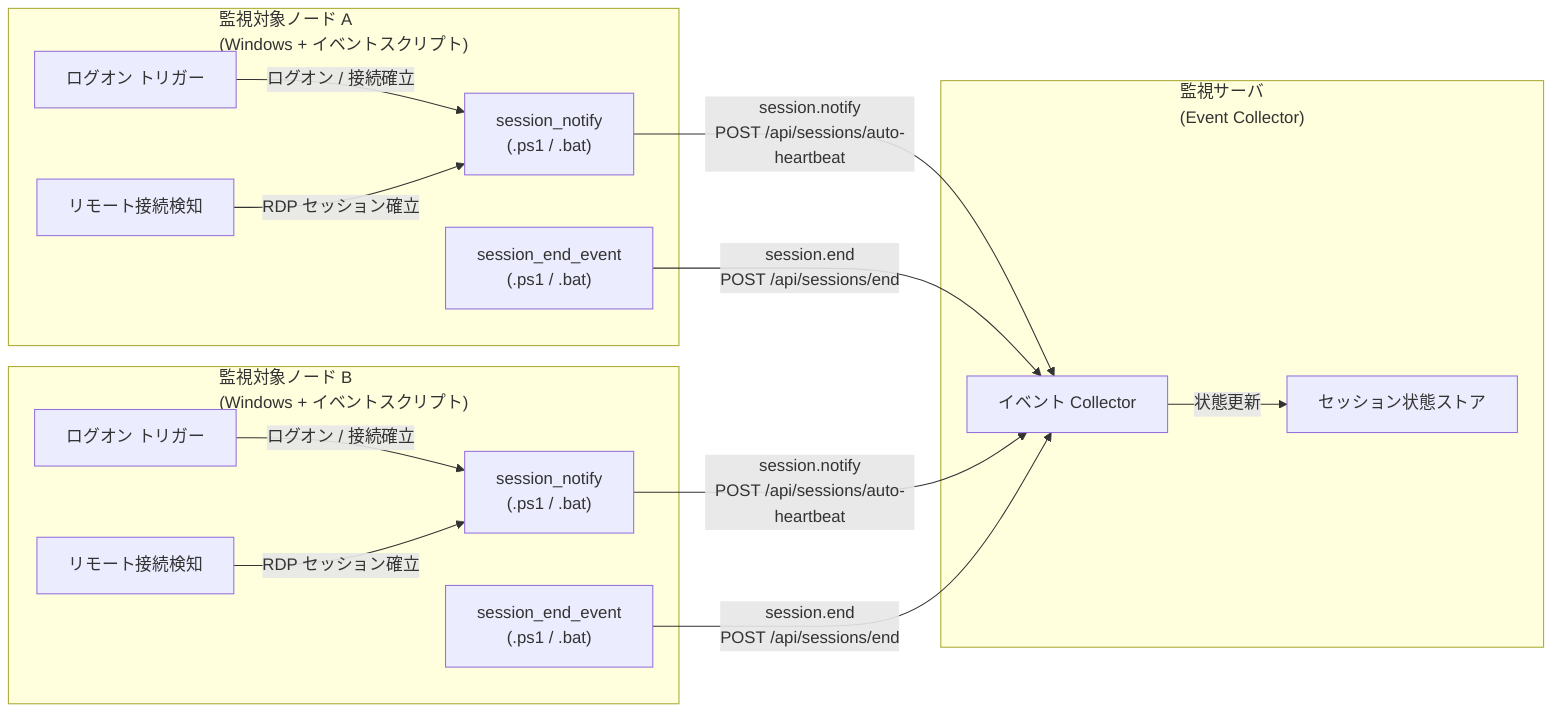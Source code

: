 graph LR
    subgraph MonitoringServer["監視サーバ\n(Event Collector)"]
        Collector["イベント Collector"]
        Store["セッション状態ストア"]
    end

    subgraph Monitored_Node_A["監視対象ノード A\n(Windows + イベントスクリプト)"]
        LogonA["ログオン トリガー"]
        RemoteA["リモート接続検知"]
        NotifyA["session_notify\n(.ps1 / .bat)"]
        EndA["session_end_event\n(.ps1 / .bat)"]
    end

    subgraph Monitored_Node_B["監視対象ノード B\n(Windows + イベントスクリプト)"]
        LogonB["ログオン トリガー"]
        RemoteB["リモート接続検知"]
        NotifyB["session_notify\n(.ps1 / .bat)"]
        EndB["session_end_event\n(.ps1 / .bat)"]
    end

    LogonA -- "ログオン / 接続確立" --> NotifyA
    RemoteA -- "RDP セッション確立" --> NotifyA
    NotifyA -- "session.notify\nPOST /api/sessions/auto-heartbeat" --> Collector
    EndA -- "session.end\nPOST /api/sessions/end" --> Collector

    LogonB -- "ログオン / 接続確立" --> NotifyB
    RemoteB -- "RDP セッション確立" --> NotifyB
    NotifyB -- "session.notify\nPOST /api/sessions/auto-heartbeat" --> Collector
    EndB -- "session.end\nPOST /api/sessions/end" --> Collector

    Collector -- "状態更新" --> Store